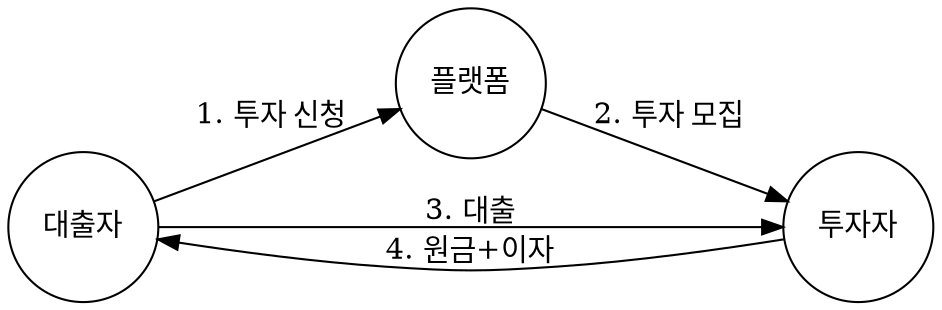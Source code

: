 digraph G
{
    rankdir="LR";
    node[shape=circle,fixedsize=true,height=1];

    "대출자" -> "플랫폼" [label = "1. 투자 신청"];
    "플랫폼" -> "투자자" [label = "2. 투자 모집"];
    "대출자" -> "투자자" [label = "3. 대출"];
    "투자자" -> "대출자" [label = "4. 원금+이자"];
}
